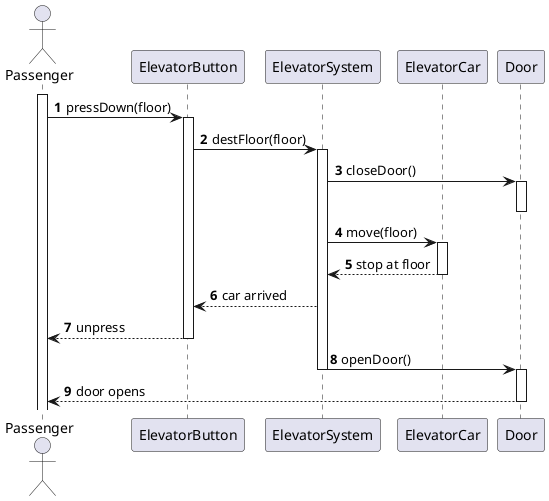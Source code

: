 @startuml
actor Passenger
participant ElevatorButton
participant ElevatorSystem
participant ElevatorCar
participant Door

autonumber

activate Passenger
Passenger -> ElevatorButton: pressDown(floor)
activate ElevatorButton
ElevatorButton -> ElevatorSystem: destFloor(floor)
activate ElevatorSystem
ElevatorSystem -> Door: closeDoor()
activate Door
deactivate Door
ElevatorSystem -> ElevatorCar: move(floor)
activate ElevatorCar
ElevatorCar --> ElevatorSystem: stop at floor
deactivate ElevatorCar
ElevatorSystem --> ElevatorButton: car arrived
ElevatorButton --> Passenger: unpress
deactivate ElevatorButton
ElevatorSystem -> Door: openDoor()
deactivate ElevatorSystem
activate Door
Door --> Passenger: door opens
deactivate Door

@enduml
